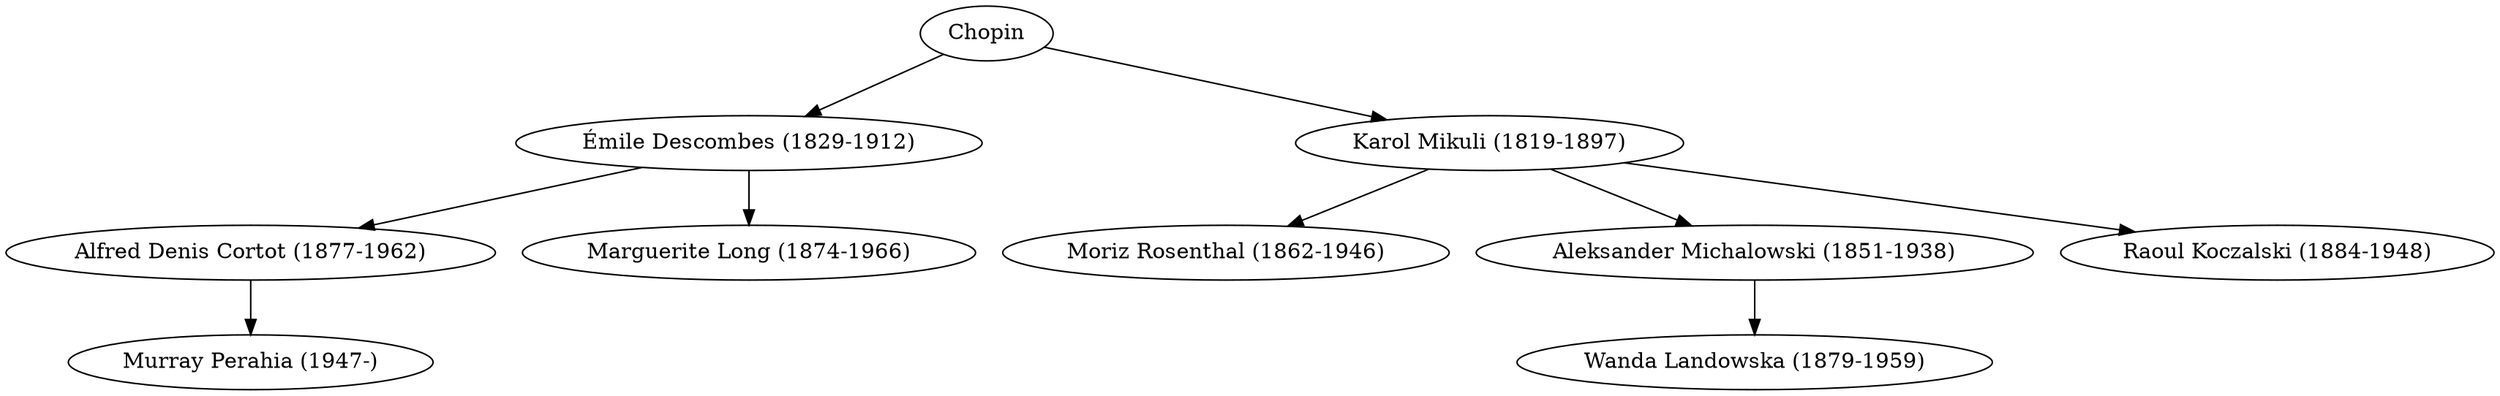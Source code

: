 digraph ChopinStudents
{
Chopin -> "Émile Descombes (1829-1912)";
Chopin -> "Karol Mikuli (1819-1897)";
"Émile Descombes (1829-1912)" -> "Alfred Denis Cortot (1877-1962)";
"Émile Descombes (1829-1912)" -> "Marguerite Long (1874-1966)";
"Alfred Denis Cortot (1877-1962)" -> "Murray Perahia (1947-)";
"Karol Mikuli (1819-1897)" -> "Moriz Rosenthal (1862-1946)";
"Karol Mikuli (1819-1897)" -> "Aleksander Michalowski (1851-1938)";
"Karol Mikuli (1819-1897)" -> "Raoul Koczalski (1884-1948)";
"Aleksander Michalowski (1851-1938)" -> "Wanda Landowska (1879-1959)";
}
